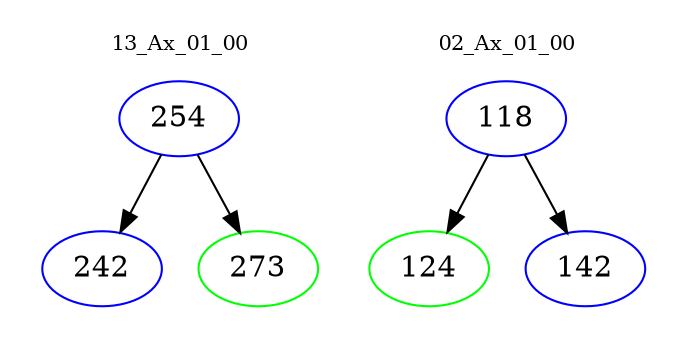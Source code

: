 digraph{
subgraph cluster_0 {
color = white
label = "13_Ax_01_00";
fontsize=10;
T0_254 [label="254", color="blue"]
T0_254 -> T0_242 [color="black"]
T0_242 [label="242", color="blue"]
T0_254 -> T0_273 [color="black"]
T0_273 [label="273", color="green"]
}
subgraph cluster_1 {
color = white
label = "02_Ax_01_00";
fontsize=10;
T1_118 [label="118", color="blue"]
T1_118 -> T1_124 [color="black"]
T1_124 [label="124", color="green"]
T1_118 -> T1_142 [color="black"]
T1_142 [label="142", color="blue"]
}
}
